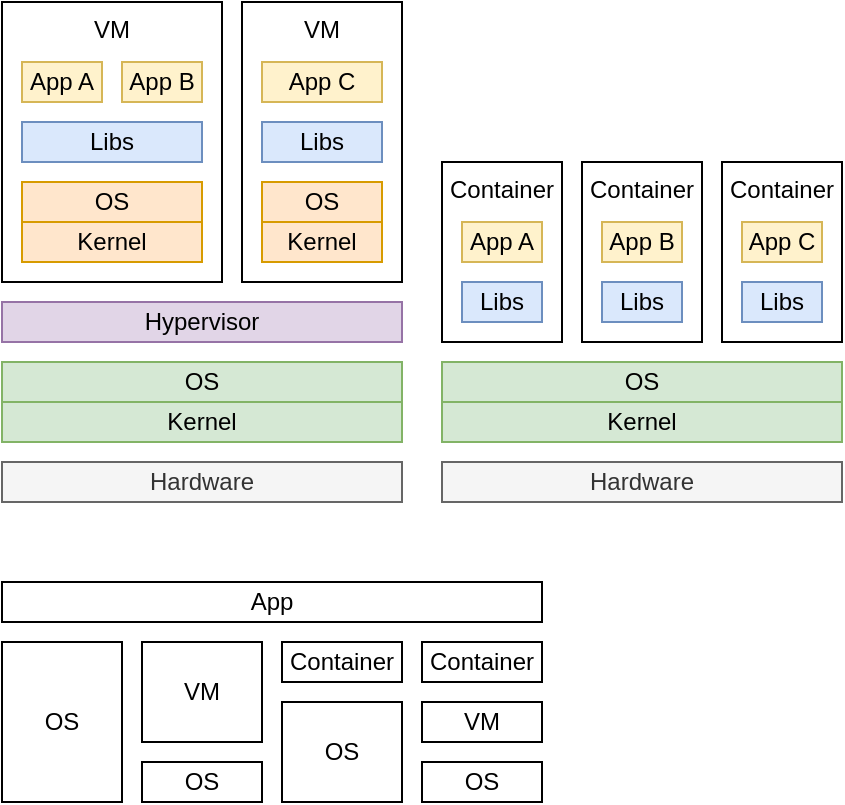 <mxfile version="15.8.7" type="device"><diagram id="PuBryCp7XyQqYpIwAhsd" name="Seite-1"><mxGraphModel dx="632" dy="570" grid="1" gridSize="10" guides="1" tooltips="1" connect="1" arrows="1" fold="1" page="1" pageScale="1" pageWidth="827" pageHeight="1169" math="0" shadow="0"><root><mxCell id="0"/><mxCell id="1" parent="0"/><mxCell id="rdsuY5qbquurwYPN1jLR-2" value="OS" style="rounded=0;whiteSpace=wrap;html=1;fillColor=#d5e8d4;strokeColor=#82b366;" parent="1" vertex="1"><mxGeometry x="40" y="230" width="200" height="20" as="geometry"/></mxCell><mxCell id="rdsuY5qbquurwYPN1jLR-5" value="Kernel" style="rounded=0;whiteSpace=wrap;html=1;fillColor=#d5e8d4;strokeColor=#82b366;" parent="1" vertex="1"><mxGeometry x="40" y="250" width="200" height="20" as="geometry"/></mxCell><mxCell id="rdsuY5qbquurwYPN1jLR-7" value="Hypervisor" style="rounded=0;whiteSpace=wrap;html=1;fillColor=#e1d5e7;strokeColor=#9673a6;" parent="1" vertex="1"><mxGeometry x="40" y="200" width="200" height="20" as="geometry"/></mxCell><mxCell id="rdsuY5qbquurwYPN1jLR-8" value="VM" style="rounded=0;whiteSpace=wrap;html=1;verticalAlign=top;" parent="1" vertex="1"><mxGeometry x="40" y="50" width="110" height="140" as="geometry"/></mxCell><mxCell id="rdsuY5qbquurwYPN1jLR-9" value="OS" style="whiteSpace=wrap;html=1;fillColor=#ffe6cc;strokeColor=#d79b00;" parent="1" vertex="1"><mxGeometry x="50" y="140" width="90" height="20" as="geometry"/></mxCell><mxCell id="rdsuY5qbquurwYPN1jLR-11" value="Libs" style="whiteSpace=wrap;html=1;fillColor=#dae8fc;strokeColor=#6c8ebf;" parent="1" vertex="1"><mxGeometry x="50" y="110" width="90" height="20" as="geometry"/></mxCell><mxCell id="rdsuY5qbquurwYPN1jLR-12" value="App A" style="whiteSpace=wrap;html=1;fillColor=#fff2cc;strokeColor=#d6b656;" parent="1" vertex="1"><mxGeometry x="50" y="80" width="40" height="20" as="geometry"/></mxCell><mxCell id="rdsuY5qbquurwYPN1jLR-14" value="App B" style="whiteSpace=wrap;html=1;fillColor=#fff2cc;strokeColor=#d6b656;" parent="1" vertex="1"><mxGeometry x="100" y="80" width="40" height="20" as="geometry"/></mxCell><mxCell id="rdsuY5qbquurwYPN1jLR-15" value="Kernel" style="whiteSpace=wrap;html=1;fillColor=#ffe6cc;strokeColor=#d79b00;" parent="1" vertex="1"><mxGeometry x="50" y="160" width="90" height="20" as="geometry"/></mxCell><mxCell id="rdsuY5qbquurwYPN1jLR-17" value="VM" style="rounded=0;whiteSpace=wrap;html=1;verticalAlign=top;" parent="1" vertex="1"><mxGeometry x="160" y="50" width="80" height="140" as="geometry"/></mxCell><mxCell id="rdsuY5qbquurwYPN1jLR-18" value="OS" style="whiteSpace=wrap;html=1;fillColor=#ffe6cc;strokeColor=#d79b00;" parent="1" vertex="1"><mxGeometry x="170" y="140" width="60" height="20" as="geometry"/></mxCell><mxCell id="rdsuY5qbquurwYPN1jLR-19" value="Libs" style="whiteSpace=wrap;html=1;fillColor=#dae8fc;strokeColor=#6c8ebf;" parent="1" vertex="1"><mxGeometry x="170" y="110" width="60" height="20" as="geometry"/></mxCell><mxCell id="rdsuY5qbquurwYPN1jLR-20" value="App C" style="whiteSpace=wrap;html=1;fillColor=#fff2cc;strokeColor=#d6b656;" parent="1" vertex="1"><mxGeometry x="170" y="80" width="60" height="20" as="geometry"/></mxCell><mxCell id="rdsuY5qbquurwYPN1jLR-22" value="Kernel" style="whiteSpace=wrap;html=1;fillColor=#ffe6cc;strokeColor=#d79b00;" parent="1" vertex="1"><mxGeometry x="170" y="160" width="60" height="20" as="geometry"/></mxCell><mxCell id="rdsuY5qbquurwYPN1jLR-38" value="Hardware" style="rounded=0;whiteSpace=wrap;html=1;fillColor=#f5f5f5;fontColor=#333333;strokeColor=#666666;" parent="1" vertex="1"><mxGeometry x="40" y="280" width="200" height="20" as="geometry"/></mxCell><mxCell id="rdsuY5qbquurwYPN1jLR-39" value="OS" style="rounded=0;whiteSpace=wrap;html=1;fillColor=#d5e8d4;strokeColor=#82b366;" parent="1" vertex="1"><mxGeometry x="260" y="230" width="200" height="20" as="geometry"/></mxCell><mxCell id="rdsuY5qbquurwYPN1jLR-40" value="Kernel" style="rounded=0;whiteSpace=wrap;html=1;fillColor=#d5e8d4;strokeColor=#82b366;" parent="1" vertex="1"><mxGeometry x="260" y="250" width="200" height="20" as="geometry"/></mxCell><mxCell id="rdsuY5qbquurwYPN1jLR-42" value="Container" style="rounded=0;whiteSpace=wrap;html=1;verticalAlign=top;" parent="1" vertex="1"><mxGeometry x="260" y="130" width="60" height="90" as="geometry"/></mxCell><mxCell id="rdsuY5qbquurwYPN1jLR-44" value="Libs" style="whiteSpace=wrap;html=1;fillColor=#dae8fc;strokeColor=#6c8ebf;" parent="1" vertex="1"><mxGeometry x="270" y="190" width="40" height="20" as="geometry"/></mxCell><mxCell id="rdsuY5qbquurwYPN1jLR-45" value="App A" style="whiteSpace=wrap;html=1;fillColor=#fff2cc;strokeColor=#d6b656;" parent="1" vertex="1"><mxGeometry x="270" y="160" width="40" height="20" as="geometry"/></mxCell><mxCell id="rdsuY5qbquurwYPN1jLR-53" value="Hardware" style="rounded=0;whiteSpace=wrap;html=1;fillColor=#f5f5f5;fontColor=#333333;strokeColor=#666666;" parent="1" vertex="1"><mxGeometry x="260" y="280" width="200" height="20" as="geometry"/></mxCell><mxCell id="rdsuY5qbquurwYPN1jLR-55" value="Container" style="rounded=0;whiteSpace=wrap;html=1;verticalAlign=top;" parent="1" vertex="1"><mxGeometry x="330" y="130" width="60" height="90" as="geometry"/></mxCell><mxCell id="rdsuY5qbquurwYPN1jLR-56" value="Libs" style="whiteSpace=wrap;html=1;fillColor=#dae8fc;strokeColor=#6c8ebf;" parent="1" vertex="1"><mxGeometry x="340" y="190" width="40" height="20" as="geometry"/></mxCell><mxCell id="rdsuY5qbquurwYPN1jLR-57" value="App B" style="whiteSpace=wrap;html=1;fillColor=#fff2cc;strokeColor=#d6b656;" parent="1" vertex="1"><mxGeometry x="340" y="160" width="40" height="20" as="geometry"/></mxCell><mxCell id="rdsuY5qbquurwYPN1jLR-58" value="Container" style="rounded=0;whiteSpace=wrap;html=1;verticalAlign=top;" parent="1" vertex="1"><mxGeometry x="400" y="130" width="60" height="90" as="geometry"/></mxCell><mxCell id="rdsuY5qbquurwYPN1jLR-59" value="Libs" style="whiteSpace=wrap;html=1;fillColor=#dae8fc;strokeColor=#6c8ebf;" parent="1" vertex="1"><mxGeometry x="410" y="190" width="40" height="20" as="geometry"/></mxCell><mxCell id="rdsuY5qbquurwYPN1jLR-60" value="App C" style="whiteSpace=wrap;html=1;fillColor=#fff2cc;strokeColor=#d6b656;" parent="1" vertex="1"><mxGeometry x="410" y="160" width="40" height="20" as="geometry"/></mxCell><mxCell id="rdsuY5qbquurwYPN1jLR-61" value="OS" style="rounded=0;whiteSpace=wrap;html=1;" parent="1" vertex="1"><mxGeometry x="40" y="370" width="60" height="80" as="geometry"/></mxCell><mxCell id="rdsuY5qbquurwYPN1jLR-62" value="OS" style="rounded=0;whiteSpace=wrap;html=1;" parent="1" vertex="1"><mxGeometry x="110" y="430" width="60" height="20" as="geometry"/></mxCell><mxCell id="rdsuY5qbquurwYPN1jLR-63" value="VM" style="rounded=0;whiteSpace=wrap;html=1;" parent="1" vertex="1"><mxGeometry x="110" y="370" width="60" height="50" as="geometry"/></mxCell><mxCell id="rdsuY5qbquurwYPN1jLR-64" value="OS" style="rounded=0;whiteSpace=wrap;html=1;" parent="1" vertex="1"><mxGeometry x="180" y="400" width="60" height="50" as="geometry"/></mxCell><mxCell id="rdsuY5qbquurwYPN1jLR-65" value="Container" style="rounded=0;whiteSpace=wrap;html=1;" parent="1" vertex="1"><mxGeometry x="180" y="370" width="60" height="20" as="geometry"/></mxCell><mxCell id="rdsuY5qbquurwYPN1jLR-66" value="Container" style="rounded=0;whiteSpace=wrap;html=1;" parent="1" vertex="1"><mxGeometry x="250" y="370" width="60" height="20" as="geometry"/></mxCell><mxCell id="rdsuY5qbquurwYPN1jLR-67" value="VM" style="rounded=0;whiteSpace=wrap;html=1;" parent="1" vertex="1"><mxGeometry x="250" y="400" width="60" height="20" as="geometry"/></mxCell><mxCell id="rdsuY5qbquurwYPN1jLR-68" value="OS" style="rounded=0;whiteSpace=wrap;html=1;" parent="1" vertex="1"><mxGeometry x="250" y="430" width="60" height="20" as="geometry"/></mxCell><mxCell id="rdsuY5qbquurwYPN1jLR-70" value="App" style="rounded=0;whiteSpace=wrap;html=1;" parent="1" vertex="1"><mxGeometry x="40" y="340" width="270" height="20" as="geometry"/></mxCell></root></mxGraphModel></diagram></mxfile>
